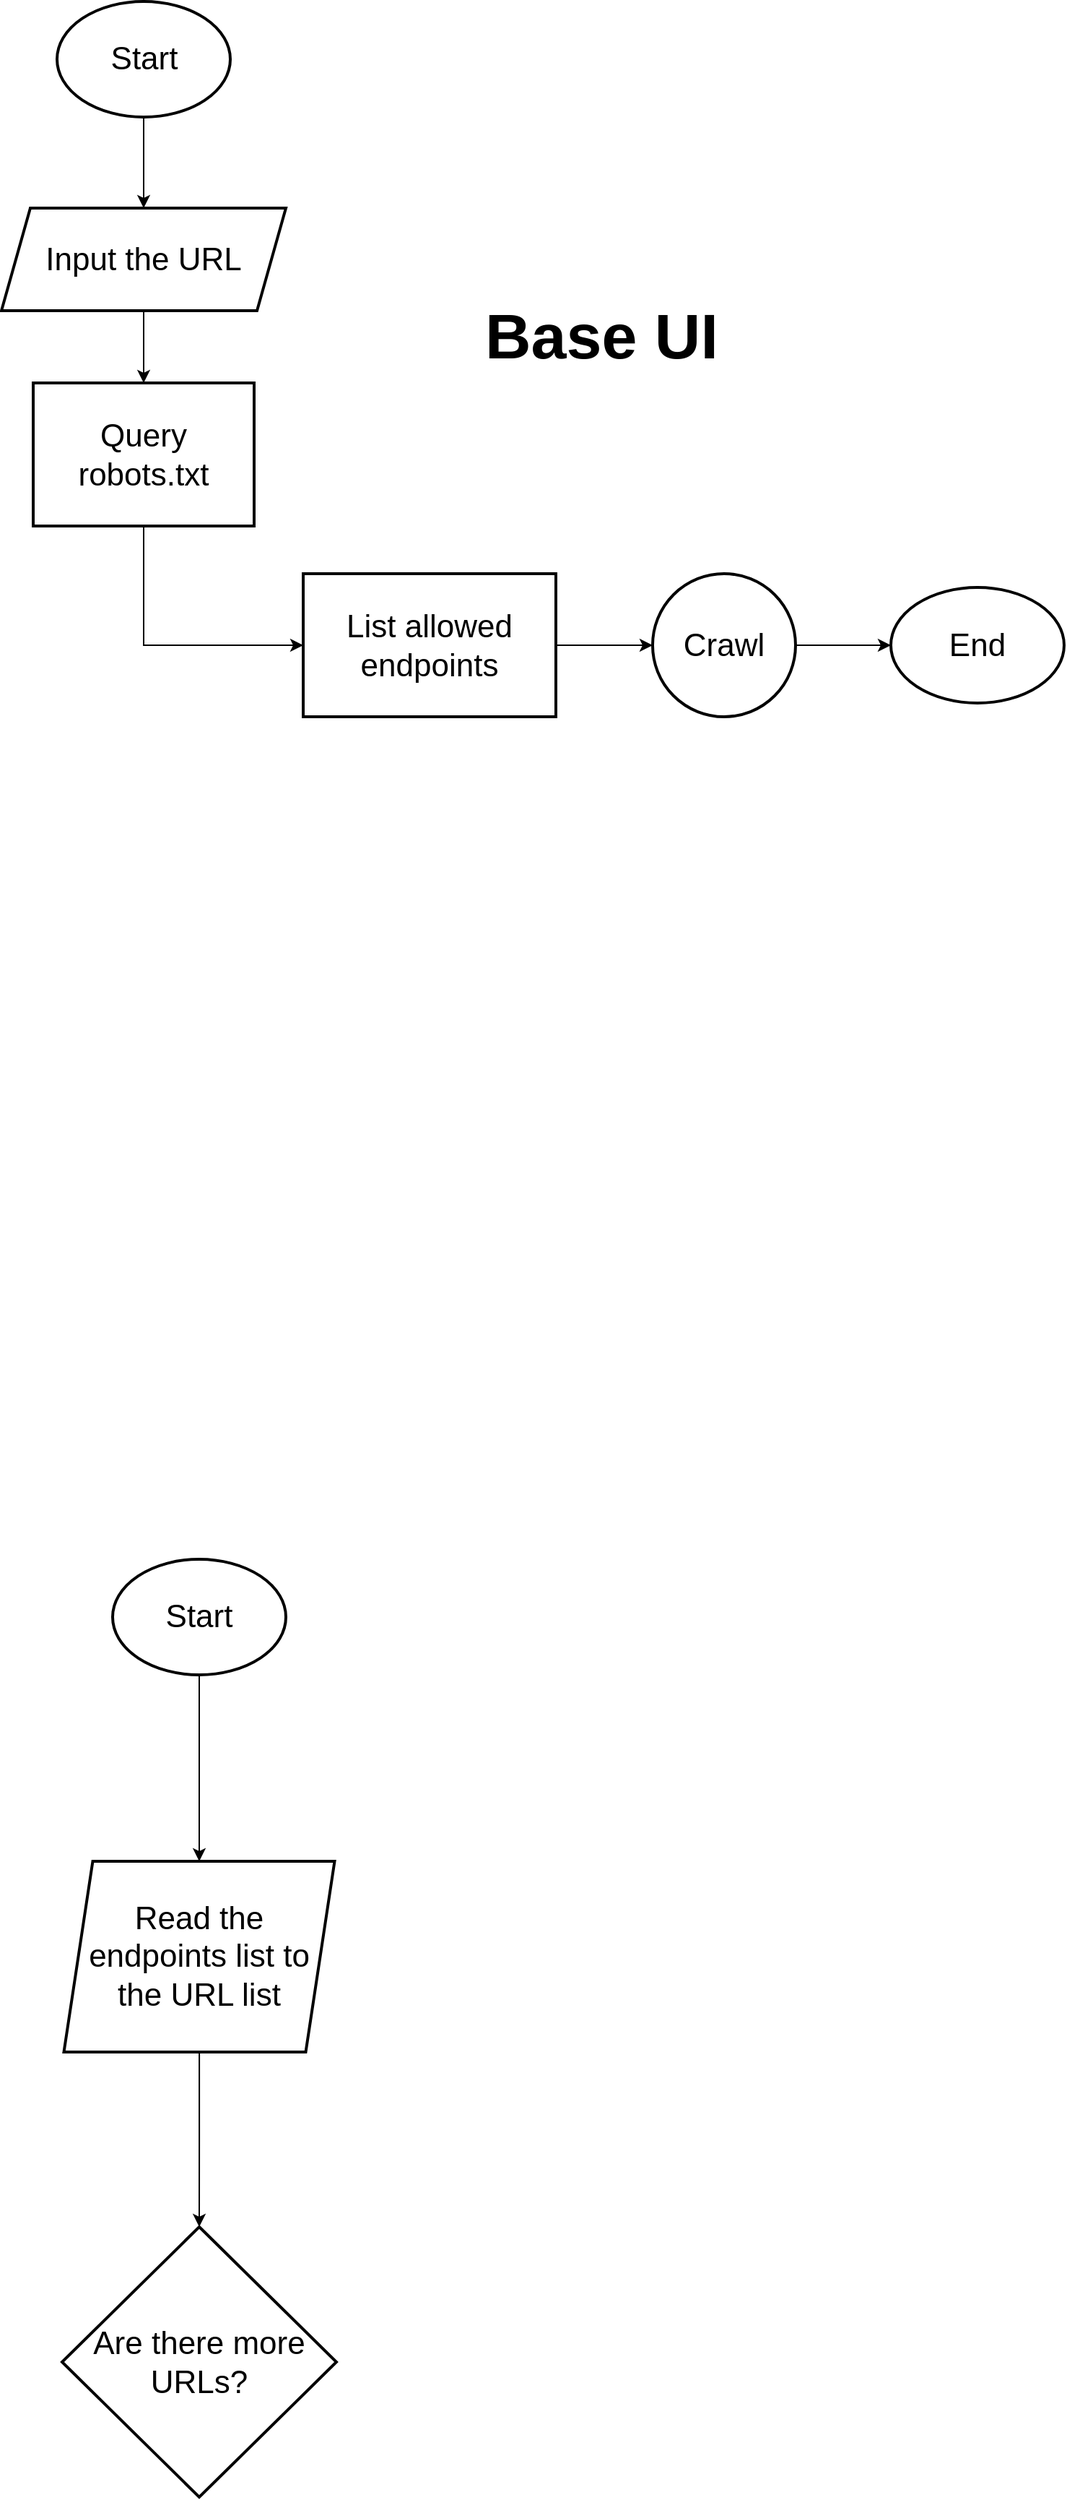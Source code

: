 <mxfile version="20.6.2" type="device"><diagram id="cZR2GcxtPwBJmY5NvZAr" name="Page-1"><mxGraphModel dx="2080" dy="1238" grid="1" gridSize="11" guides="1" tooltips="1" connect="1" arrows="1" fold="1" page="1" pageScale="1" pageWidth="1700" pageHeight="1100" math="0" shadow="0"><root><mxCell id="0"/><mxCell id="1" parent="0"/><mxCell id="v8fiwkQRdYRGYKi5AlX2-26" value="" style="group" vertex="1" connectable="0" parent="1"><mxGeometry x="77" y="77" width="736" height="495" as="geometry"/></mxCell><mxCell id="v8fiwkQRdYRGYKi5AlX2-3" value="Input the URL" style="shape=parallelogram;perimeter=parallelogramPerimeter;whiteSpace=wrap;html=1;fixedSize=1;strokeWidth=2;fontSize=22;" vertex="1" parent="v8fiwkQRdYRGYKi5AlX2-26"><mxGeometry y="143" width="197" height="71" as="geometry"/></mxCell><mxCell id="v8fiwkQRdYRGYKi5AlX2-5" style="edgeStyle=orthogonalEdgeStyle;rounded=0;orthogonalLoop=1;jettySize=auto;html=1;fontSize=22;jumpSize=6;" edge="1" parent="v8fiwkQRdYRGYKi5AlX2-26" source="v8fiwkQRdYRGYKi5AlX2-4" target="v8fiwkQRdYRGYKi5AlX2-3"><mxGeometry relative="1" as="geometry"/></mxCell><mxCell id="v8fiwkQRdYRGYKi5AlX2-4" value="Start" style="ellipse;whiteSpace=wrap;html=1;strokeWidth=2;fontSize=22;" vertex="1" parent="v8fiwkQRdYRGYKi5AlX2-26"><mxGeometry x="38.5" width="120" height="80" as="geometry"/></mxCell><mxCell id="v8fiwkQRdYRGYKi5AlX2-7" value="Query robots.txt" style="rounded=0;whiteSpace=wrap;html=1;strokeWidth=2;fontSize=22;" vertex="1" parent="v8fiwkQRdYRGYKi5AlX2-26"><mxGeometry x="22" y="264" width="153" height="99" as="geometry"/></mxCell><mxCell id="v8fiwkQRdYRGYKi5AlX2-8" style="edgeStyle=orthogonalEdgeStyle;rounded=0;jumpSize=6;orthogonalLoop=1;jettySize=auto;html=1;exitX=0.5;exitY=1;exitDx=0;exitDy=0;entryX=0.5;entryY=0;entryDx=0;entryDy=0;fontSize=22;" edge="1" parent="v8fiwkQRdYRGYKi5AlX2-26" source="v8fiwkQRdYRGYKi5AlX2-3" target="v8fiwkQRdYRGYKi5AlX2-7"><mxGeometry relative="1" as="geometry"/></mxCell><mxCell id="v8fiwkQRdYRGYKi5AlX2-10" value="List allowed endpoints" style="rounded=0;whiteSpace=wrap;html=1;strokeWidth=2;fontSize=22;" vertex="1" parent="v8fiwkQRdYRGYKi5AlX2-26"><mxGeometry x="209" y="396" width="175" height="99" as="geometry"/></mxCell><mxCell id="v8fiwkQRdYRGYKi5AlX2-11" style="edgeStyle=orthogonalEdgeStyle;rounded=0;jumpSize=6;orthogonalLoop=1;jettySize=auto;html=1;exitX=0.5;exitY=1;exitDx=0;exitDy=0;entryX=0;entryY=0.5;entryDx=0;entryDy=0;fontSize=22;" edge="1" parent="v8fiwkQRdYRGYKi5AlX2-26" source="v8fiwkQRdYRGYKi5AlX2-7" target="v8fiwkQRdYRGYKi5AlX2-10"><mxGeometry relative="1" as="geometry"/></mxCell><mxCell id="v8fiwkQRdYRGYKi5AlX2-16" value="Crawl" style="ellipse;whiteSpace=wrap;html=1;aspect=fixed;strokeWidth=2;fontSize=22;" vertex="1" parent="v8fiwkQRdYRGYKi5AlX2-26"><mxGeometry x="451" y="396" width="99" height="99" as="geometry"/></mxCell><mxCell id="v8fiwkQRdYRGYKi5AlX2-22" style="edgeStyle=orthogonalEdgeStyle;rounded=0;jumpSize=6;orthogonalLoop=1;jettySize=auto;html=1;entryX=0;entryY=0.5;entryDx=0;entryDy=0;fontSize=22;" edge="1" parent="v8fiwkQRdYRGYKi5AlX2-26" source="v8fiwkQRdYRGYKi5AlX2-10" target="v8fiwkQRdYRGYKi5AlX2-16"><mxGeometry relative="1" as="geometry"/></mxCell><mxCell id="v8fiwkQRdYRGYKi5AlX2-23" value="End" style="ellipse;whiteSpace=wrap;html=1;strokeWidth=2;fontSize=22;" vertex="1" parent="v8fiwkQRdYRGYKi5AlX2-26"><mxGeometry x="616" y="405.5" width="120" height="80" as="geometry"/></mxCell><mxCell id="v8fiwkQRdYRGYKi5AlX2-24" style="edgeStyle=orthogonalEdgeStyle;rounded=0;jumpSize=6;orthogonalLoop=1;jettySize=auto;html=1;exitX=1;exitY=0.5;exitDx=0;exitDy=0;entryX=0;entryY=0.5;entryDx=0;entryDy=0;fontSize=22;" edge="1" parent="v8fiwkQRdYRGYKi5AlX2-26" source="v8fiwkQRdYRGYKi5AlX2-16" target="v8fiwkQRdYRGYKi5AlX2-23"><mxGeometry relative="1" as="geometry"/></mxCell><mxCell id="v8fiwkQRdYRGYKi5AlX2-25" value="&lt;h1&gt;Base UI&lt;/h1&gt;" style="text;html=1;strokeColor=none;fillColor=none;spacing=5;spacingTop=-20;whiteSpace=wrap;overflow=hidden;rounded=0;strokeWidth=2;fontSize=22;" vertex="1" parent="v8fiwkQRdYRGYKi5AlX2-26"><mxGeometry x="330" y="187" width="190" height="120" as="geometry"/></mxCell><mxCell id="v8fiwkQRdYRGYKi5AlX2-33" style="edgeStyle=orthogonalEdgeStyle;rounded=0;jumpSize=6;orthogonalLoop=1;jettySize=auto;html=1;entryX=0.5;entryY=0;entryDx=0;entryDy=0;fontSize=22;" edge="1" parent="1" source="v8fiwkQRdYRGYKi5AlX2-31" target="v8fiwkQRdYRGYKi5AlX2-32"><mxGeometry relative="1" as="geometry"/></mxCell><mxCell id="v8fiwkQRdYRGYKi5AlX2-31" value="Start" style="ellipse;whiteSpace=wrap;html=1;strokeWidth=2;fontSize=22;" vertex="1" parent="1"><mxGeometry x="154" y="1155" width="120" height="80" as="geometry"/></mxCell><mxCell id="v8fiwkQRdYRGYKi5AlX2-35" style="edgeStyle=orthogonalEdgeStyle;rounded=0;jumpSize=6;orthogonalLoop=1;jettySize=auto;html=1;entryX=0.5;entryY=0;entryDx=0;entryDy=0;fontSize=22;" edge="1" parent="1" source="v8fiwkQRdYRGYKi5AlX2-32" target="v8fiwkQRdYRGYKi5AlX2-34"><mxGeometry relative="1" as="geometry"/></mxCell><mxCell id="v8fiwkQRdYRGYKi5AlX2-32" value="Read the endpoints list to the URL list" style="shape=parallelogram;perimeter=parallelogramPerimeter;whiteSpace=wrap;html=1;fixedSize=1;strokeWidth=2;fontSize=22;" vertex="1" parent="1"><mxGeometry x="120.25" y="1364" width="187.5" height="132" as="geometry"/></mxCell><mxCell id="v8fiwkQRdYRGYKi5AlX2-34" value="Are there more URLs?" style="rhombus;whiteSpace=wrap;html=1;strokeWidth=2;fontSize=22;" vertex="1" parent="1"><mxGeometry x="119" y="1617" width="190" height="187" as="geometry"/></mxCell></root></mxGraphModel></diagram></mxfile>